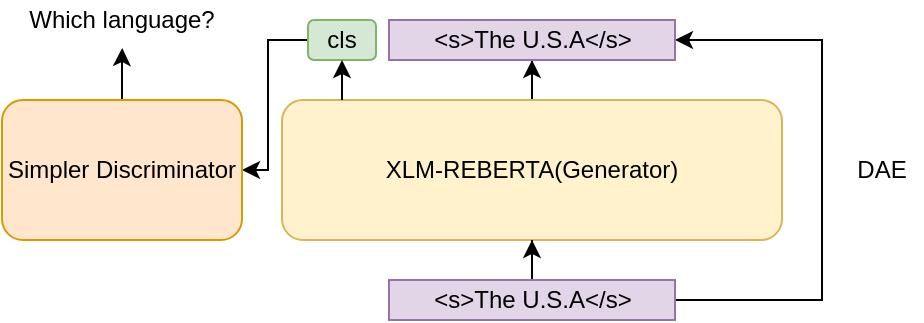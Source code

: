 <mxfile version="14.2.5" type="github">
  <diagram id="a1jPhdqWabQiFX-1uQYy" name="Page-1">
    <mxGraphModel dx="813" dy="442" grid="1" gridSize="10" guides="1" tooltips="1" connect="1" arrows="1" fold="1" page="1" pageScale="1" pageWidth="827" pageHeight="1169" math="0" shadow="0">
      <root>
        <mxCell id="0" />
        <mxCell id="1" parent="0" />
        <mxCell id="ccBO10iCFDZs0RIrl0iz-5" value="" style="edgeStyle=orthogonalEdgeStyle;rounded=0;orthogonalLoop=1;jettySize=auto;html=1;" edge="1" parent="1" source="ccBO10iCFDZs0RIrl0iz-1" target="ccBO10iCFDZs0RIrl0iz-4">
          <mxGeometry relative="1" as="geometry" />
        </mxCell>
        <mxCell id="ccBO10iCFDZs0RIrl0iz-1" value="XLM-REBERTA(Generator)" style="rounded=1;whiteSpace=wrap;html=1;fillColor=#fff2cc;strokeColor=#d6b656;" vertex="1" parent="1">
          <mxGeometry x="340" y="280" width="250" height="70" as="geometry" />
        </mxCell>
        <mxCell id="ccBO10iCFDZs0RIrl0iz-3" value="" style="edgeStyle=orthogonalEdgeStyle;rounded=0;orthogonalLoop=1;jettySize=auto;html=1;" edge="1" parent="1" source="ccBO10iCFDZs0RIrl0iz-2" target="ccBO10iCFDZs0RIrl0iz-1">
          <mxGeometry relative="1" as="geometry" />
        </mxCell>
        <mxCell id="ccBO10iCFDZs0RIrl0iz-7" style="edgeStyle=orthogonalEdgeStyle;rounded=0;orthogonalLoop=1;jettySize=auto;html=1;entryX=1;entryY=0.5;entryDx=0;entryDy=0;" edge="1" parent="1" source="ccBO10iCFDZs0RIrl0iz-2" target="ccBO10iCFDZs0RIrl0iz-4">
          <mxGeometry relative="1" as="geometry">
            <mxPoint x="690" y="250" as="targetPoint" />
            <Array as="points">
              <mxPoint x="610" y="380" />
              <mxPoint x="610" y="250" />
            </Array>
          </mxGeometry>
        </mxCell>
        <mxCell id="ccBO10iCFDZs0RIrl0iz-2" value="&amp;lt;s&amp;gt;The U.S.A&amp;lt;/s&amp;gt;" style="text;html=1;strokeColor=#9673a6;fillColor=#e1d5e7;align=center;verticalAlign=middle;whiteSpace=wrap;rounded=0;" vertex="1" parent="1">
          <mxGeometry x="393.5" y="370" width="143" height="20" as="geometry" />
        </mxCell>
        <mxCell id="ccBO10iCFDZs0RIrl0iz-4" value="&amp;lt;s&amp;gt;The U.S.A&amp;lt;/s&amp;gt;" style="text;html=1;strokeColor=#9673a6;fillColor=#e1d5e7;align=center;verticalAlign=middle;whiteSpace=wrap;rounded=0;" vertex="1" parent="1">
          <mxGeometry x="393.5" y="240" width="143" height="20" as="geometry" />
        </mxCell>
        <mxCell id="ccBO10iCFDZs0RIrl0iz-8" value="DAE" style="text;html=1;strokeColor=none;fillColor=none;align=center;verticalAlign=middle;whiteSpace=wrap;rounded=0;" vertex="1" parent="1">
          <mxGeometry x="620" y="305" width="40" height="20" as="geometry" />
        </mxCell>
        <mxCell id="ccBO10iCFDZs0RIrl0iz-12" value="" style="edgeStyle=orthogonalEdgeStyle;rounded=0;orthogonalLoop=1;jettySize=auto;html=1;entryX=1;entryY=0.5;entryDx=0;entryDy=0;" edge="1" parent="1" source="ccBO10iCFDZs0RIrl0iz-9" target="ccBO10iCFDZs0RIrl0iz-11">
          <mxGeometry relative="1" as="geometry">
            <mxPoint x="370.029" y="220" as="targetPoint" />
            <Array as="points">
              <mxPoint x="333" y="250" />
              <mxPoint x="333" y="315" />
            </Array>
          </mxGeometry>
        </mxCell>
        <mxCell id="ccBO10iCFDZs0RIrl0iz-9" value="cls" style="rounded=1;whiteSpace=wrap;html=1;fillColor=#d5e8d4;strokeColor=#82b366;" vertex="1" parent="1">
          <mxGeometry x="353" y="240" width="34" height="20" as="geometry" />
        </mxCell>
        <mxCell id="ccBO10iCFDZs0RIrl0iz-10" value="" style="endArrow=classic;html=1;entryX=0.5;entryY=1;entryDx=0;entryDy=0;exitX=0.12;exitY=0;exitDx=0;exitDy=0;exitPerimeter=0;" edge="1" parent="1" source="ccBO10iCFDZs0RIrl0iz-1" target="ccBO10iCFDZs0RIrl0iz-9">
          <mxGeometry width="50" height="50" relative="1" as="geometry">
            <mxPoint x="580" y="420" as="sourcePoint" />
            <mxPoint x="630" y="370" as="targetPoint" />
          </mxGeometry>
        </mxCell>
        <mxCell id="ccBO10iCFDZs0RIrl0iz-18" style="edgeStyle=orthogonalEdgeStyle;rounded=0;orthogonalLoop=1;jettySize=auto;html=1;entryX=0.501;entryY=1.2;entryDx=0;entryDy=0;entryPerimeter=0;" edge="1" parent="1" source="ccBO10iCFDZs0RIrl0iz-11" target="ccBO10iCFDZs0RIrl0iz-17">
          <mxGeometry relative="1" as="geometry" />
        </mxCell>
        <mxCell id="ccBO10iCFDZs0RIrl0iz-11" value="Simpler Discriminator" style="rounded=1;whiteSpace=wrap;html=1;fillColor=#ffe6cc;strokeColor=#d79b00;" vertex="1" parent="1">
          <mxGeometry x="200" y="280" width="120" height="70" as="geometry" />
        </mxCell>
        <mxCell id="ccBO10iCFDZs0RIrl0iz-17" value="Which language?" style="text;html=1;strokeColor=none;fillColor=none;align=center;verticalAlign=middle;whiteSpace=wrap;rounded=0;" vertex="1" parent="1">
          <mxGeometry x="205" y="230" width="110" height="20" as="geometry" />
        </mxCell>
      </root>
    </mxGraphModel>
  </diagram>
</mxfile>
